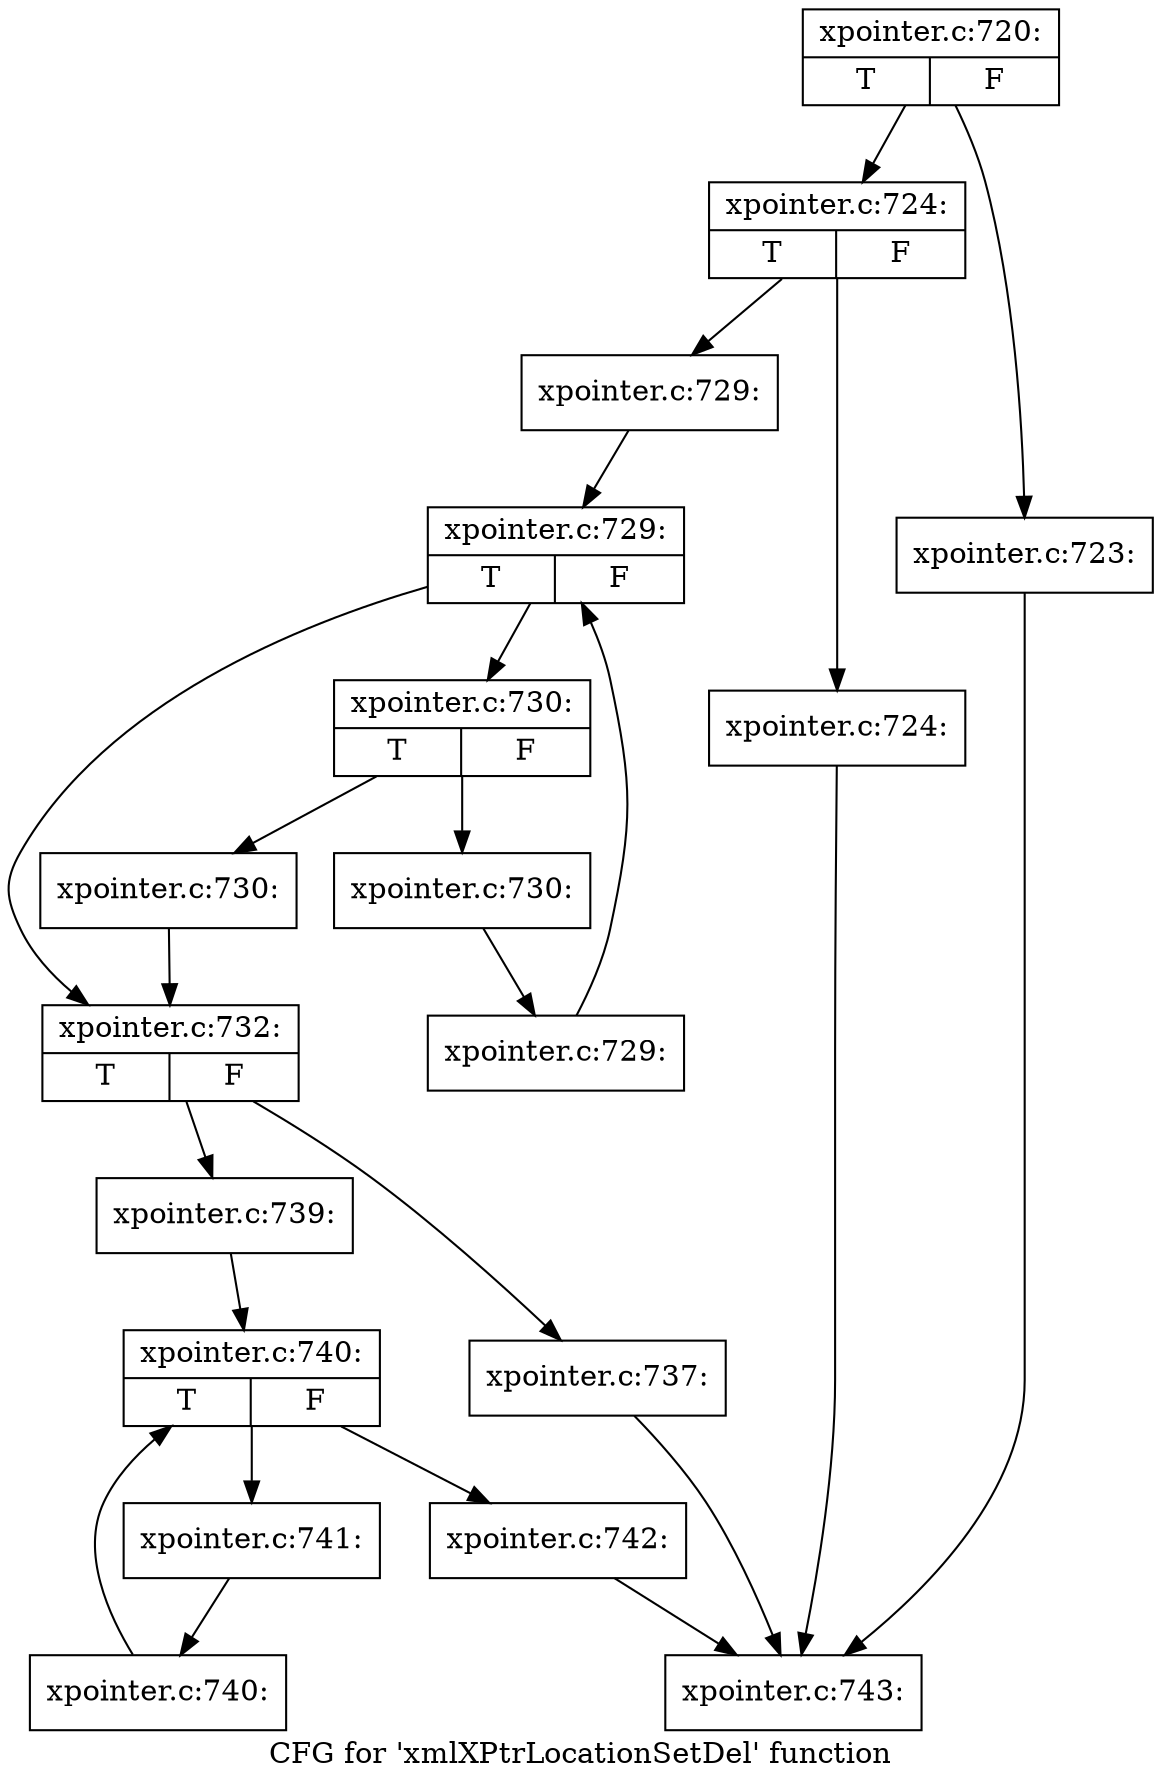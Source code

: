 digraph "CFG for 'xmlXPtrLocationSetDel' function" {
	label="CFG for 'xmlXPtrLocationSetDel' function";

	Node0x50e4410 [shape=record,label="{xpointer.c:720:|{<s0>T|<s1>F}}"];
	Node0x50e4410 -> Node0x50e4910;
	Node0x50e4410 -> Node0x50e4960;
	Node0x50e4910 [shape=record,label="{xpointer.c:723:}"];
	Node0x50e4910 -> Node0x50e4740;
	Node0x50e4960 [shape=record,label="{xpointer.c:724:|{<s0>T|<s1>F}}"];
	Node0x50e4960 -> Node0x50e4cd0;
	Node0x50e4960 -> Node0x50e4d20;
	Node0x50e4cd0 [shape=record,label="{xpointer.c:724:}"];
	Node0x50e4cd0 -> Node0x50e4740;
	Node0x50e4d20 [shape=record,label="{xpointer.c:729:}"];
	Node0x50e4d20 -> Node0x50e59e0;
	Node0x50e59e0 [shape=record,label="{xpointer.c:729:|{<s0>T|<s1>F}}"];
	Node0x50e59e0 -> Node0x50e5cc0;
	Node0x50e59e0 -> Node0x50e5840;
	Node0x50e5cc0 [shape=record,label="{xpointer.c:730:|{<s0>T|<s1>F}}"];
	Node0x50e5cc0 -> Node0x50e6120;
	Node0x50e5cc0 -> Node0x50e6170;
	Node0x50e6120 [shape=record,label="{xpointer.c:730:}"];
	Node0x50e6120 -> Node0x50e5840;
	Node0x50e6170 [shape=record,label="{xpointer.c:730:}"];
	Node0x50e6170 -> Node0x50e5c30;
	Node0x50e5c30 [shape=record,label="{xpointer.c:729:}"];
	Node0x50e5c30 -> Node0x50e59e0;
	Node0x50e5840 [shape=record,label="{xpointer.c:732:|{<s0>T|<s1>F}}"];
	Node0x50e5840 -> Node0x50e6a90;
	Node0x50e5840 -> Node0x50e6ae0;
	Node0x50e6a90 [shape=record,label="{xpointer.c:737:}"];
	Node0x50e6a90 -> Node0x50e4740;
	Node0x50e6ae0 [shape=record,label="{xpointer.c:739:}"];
	Node0x50e6ae0 -> Node0x50e7400;
	Node0x50e7400 [shape=record,label="{xpointer.c:740:|{<s0>T|<s1>F}}"];
	Node0x50e7400 -> Node0x50e76e0;
	Node0x50e7400 -> Node0x50e7370;
	Node0x50e76e0 [shape=record,label="{xpointer.c:741:}"];
	Node0x50e76e0 -> Node0x50e7650;
	Node0x50e7650 [shape=record,label="{xpointer.c:740:}"];
	Node0x50e7650 -> Node0x50e7400;
	Node0x50e7370 [shape=record,label="{xpointer.c:742:}"];
	Node0x50e7370 -> Node0x50e4740;
	Node0x50e4740 [shape=record,label="{xpointer.c:743:}"];
}
